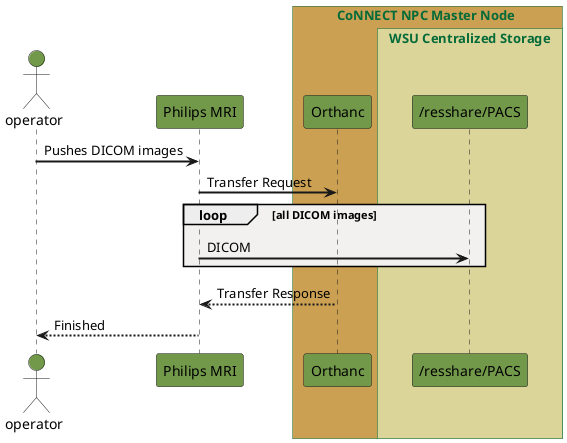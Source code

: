 
@startuml
!pragma teoz true
skinparam sequence {
LifeLineBorderThickness 3
ArrowThickness 2
BoxBackgroundColor #DCD59A
BoxBorderColor #046A38
BoxFontColor #046A38
'GroupBackgroundColor #F2F1F0
GroupBodyBackgroundColor #F2F1F0
'GroupBorderThickness 2
'GroupBorderColor #046A38
'GroupFontColor #046A38
}

actor operator #719949

participant "Philips MRI" as mri #719949
operator->mri : Pushes DICOM images
box CoNNECT NPC Master Node #CBA052
participant Orthanc #719949
mri->Orthanc : Transfer Request
box WSU Centralized Storage  
participant "/resshare/PACS" as share #719949
loop all DICOM images
    mri->share : DICOM
end
Orthanc-->mri : Transfer Response
endbox

endbox

mri-->operator : Finished



@enduml